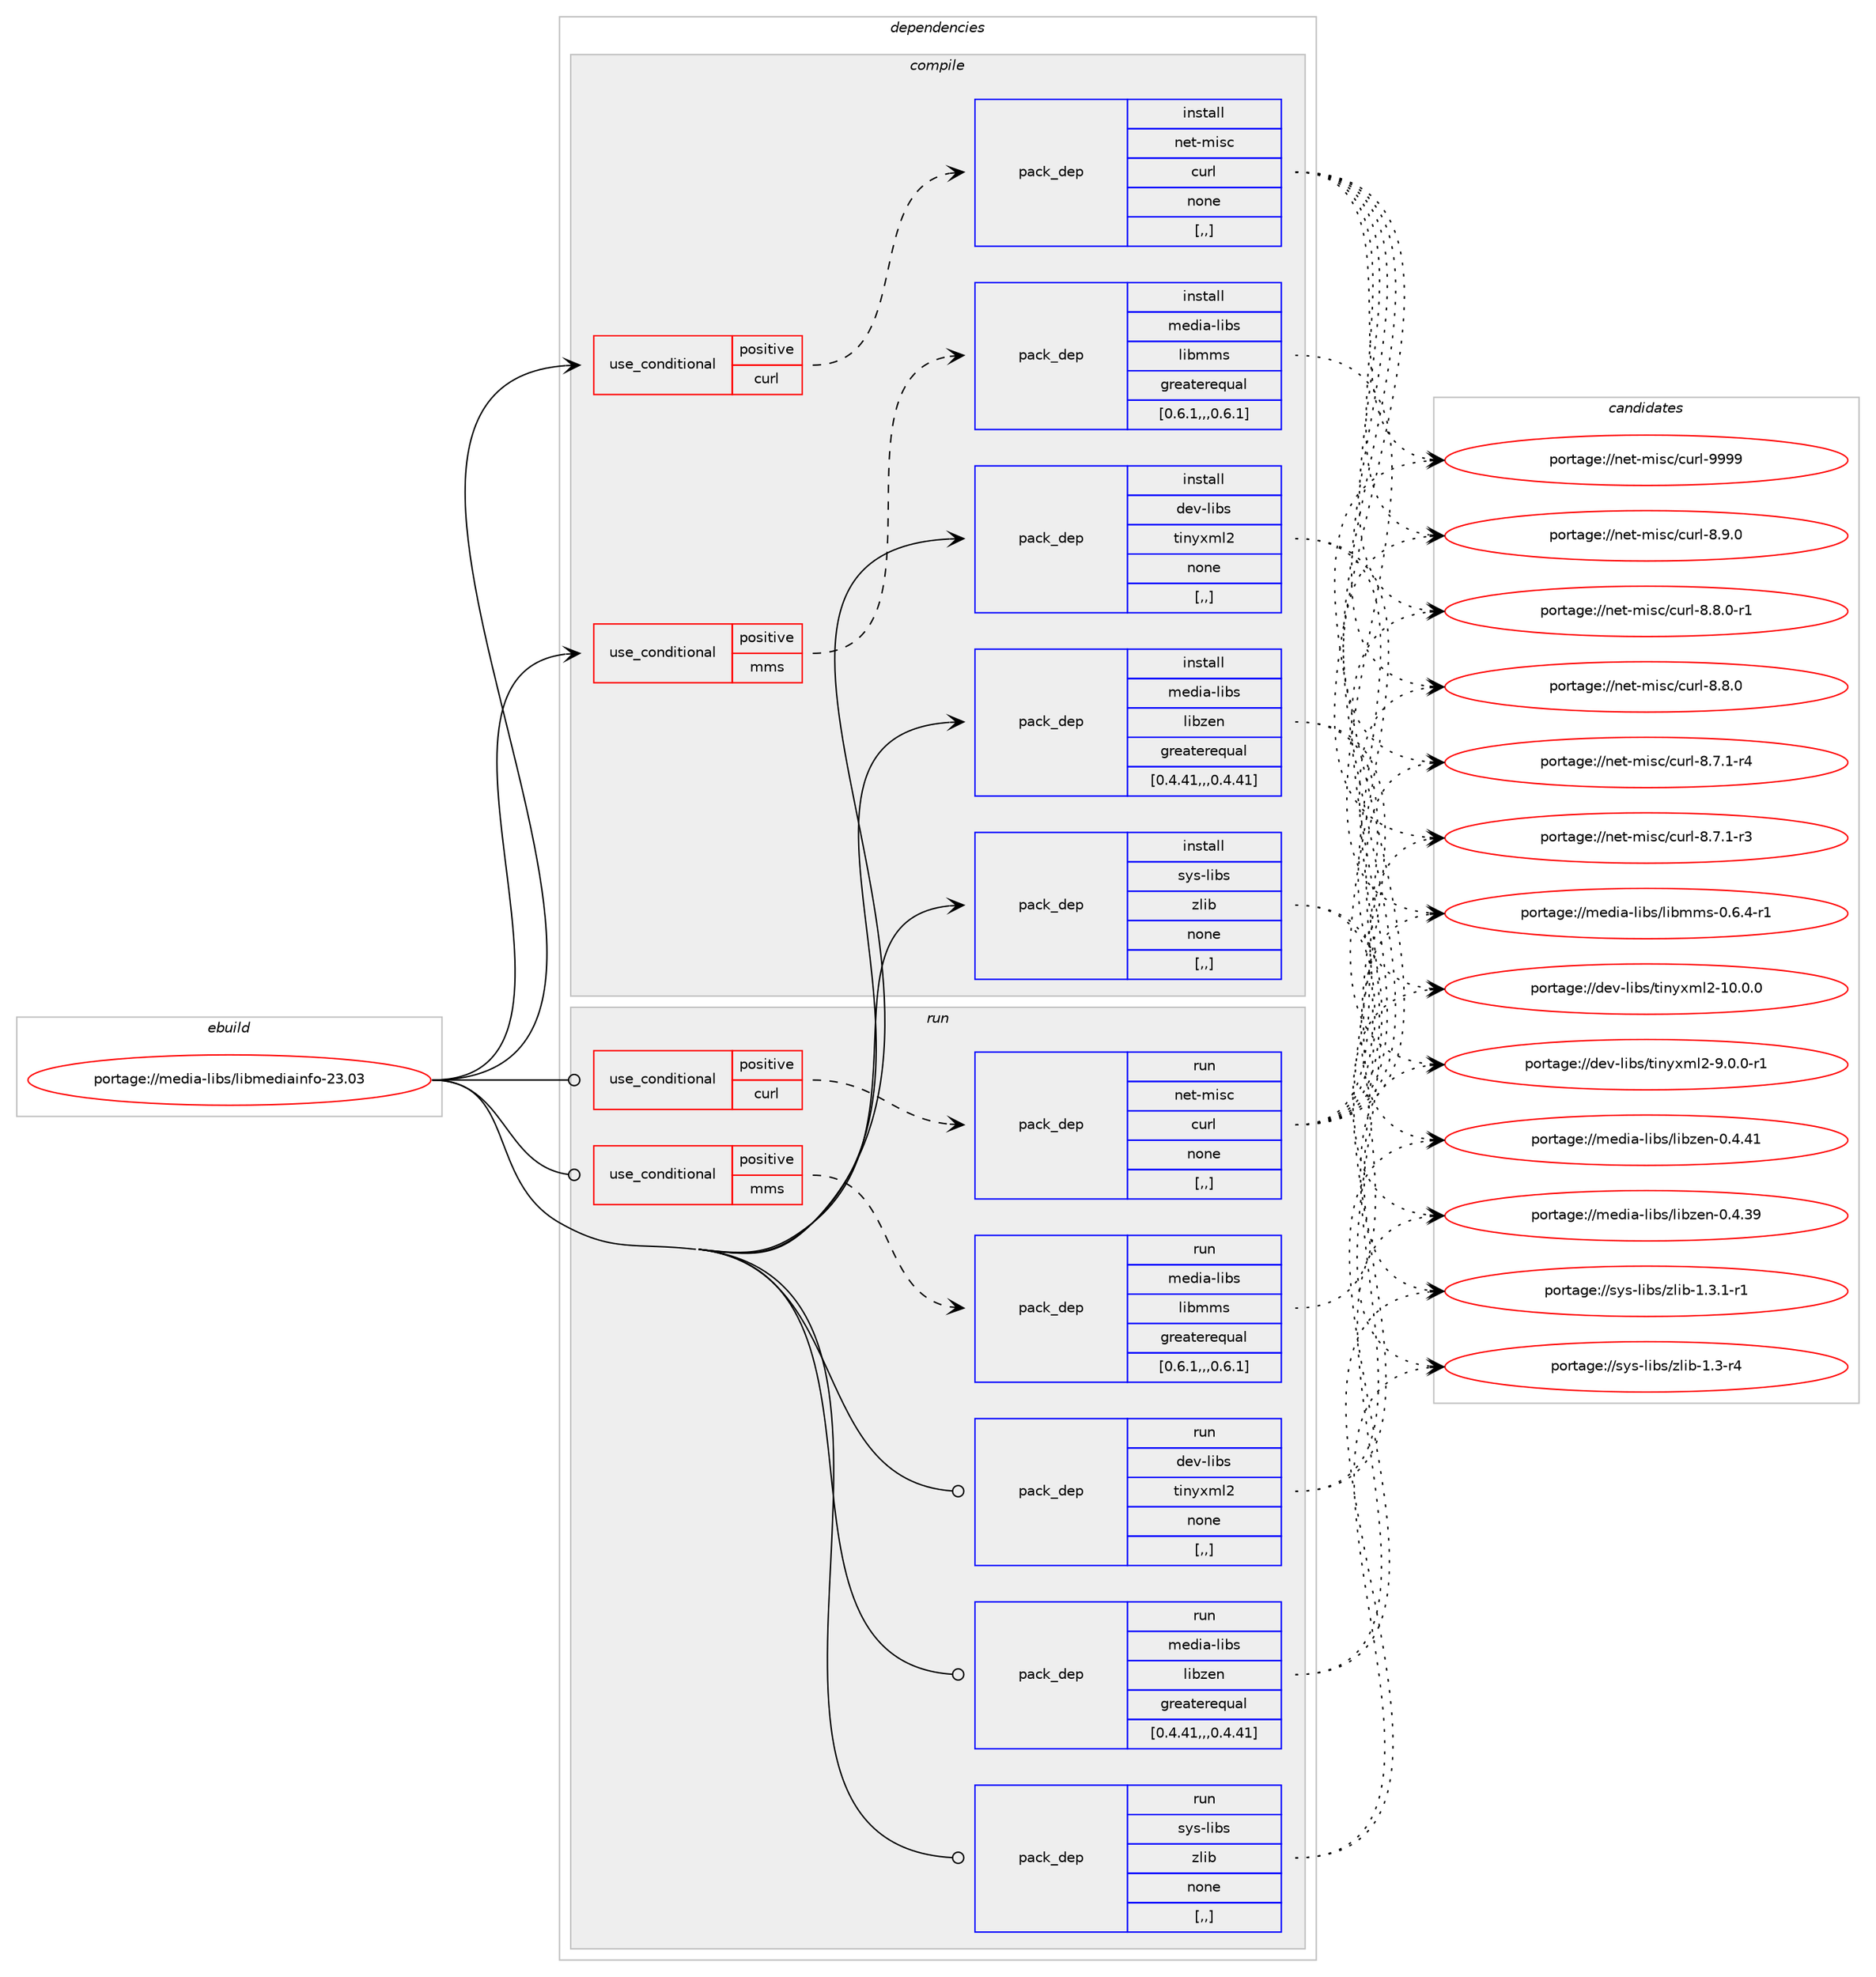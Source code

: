 digraph prolog {

# *************
# Graph options
# *************

newrank=true;
concentrate=true;
compound=true;
graph [rankdir=LR,fontname=Helvetica,fontsize=10,ranksep=1.5];#, ranksep=2.5, nodesep=0.2];
edge  [arrowhead=vee];
node  [fontname=Helvetica,fontsize=10];

# **********
# The ebuild
# **********

subgraph cluster_leftcol {
color=gray;
label=<<i>ebuild</i>>;
id [label="portage://media-libs/libmediainfo-23.03", color=red, width=4, href="../media-libs/libmediainfo-23.03.svg"];
}

# ****************
# The dependencies
# ****************

subgraph cluster_midcol {
color=gray;
label=<<i>dependencies</i>>;
subgraph cluster_compile {
fillcolor="#eeeeee";
style=filled;
label=<<i>compile</i>>;
subgraph cond75680 {
dependency299680 [label=<<TABLE BORDER="0" CELLBORDER="1" CELLSPACING="0" CELLPADDING="4"><TR><TD ROWSPAN="3" CELLPADDING="10">use_conditional</TD></TR><TR><TD>positive</TD></TR><TR><TD>curl</TD></TR></TABLE>>, shape=none, color=red];
subgraph pack221638 {
dependency299681 [label=<<TABLE BORDER="0" CELLBORDER="1" CELLSPACING="0" CELLPADDING="4" WIDTH="220"><TR><TD ROWSPAN="6" CELLPADDING="30">pack_dep</TD></TR><TR><TD WIDTH="110">install</TD></TR><TR><TD>net-misc</TD></TR><TR><TD>curl</TD></TR><TR><TD>none</TD></TR><TR><TD>[,,]</TD></TR></TABLE>>, shape=none, color=blue];
}
dependency299680:e -> dependency299681:w [weight=20,style="dashed",arrowhead="vee"];
}
id:e -> dependency299680:w [weight=20,style="solid",arrowhead="vee"];
subgraph cond75681 {
dependency299682 [label=<<TABLE BORDER="0" CELLBORDER="1" CELLSPACING="0" CELLPADDING="4"><TR><TD ROWSPAN="3" CELLPADDING="10">use_conditional</TD></TR><TR><TD>positive</TD></TR><TR><TD>mms</TD></TR></TABLE>>, shape=none, color=red];
subgraph pack221639 {
dependency299683 [label=<<TABLE BORDER="0" CELLBORDER="1" CELLSPACING="0" CELLPADDING="4" WIDTH="220"><TR><TD ROWSPAN="6" CELLPADDING="30">pack_dep</TD></TR><TR><TD WIDTH="110">install</TD></TR><TR><TD>media-libs</TD></TR><TR><TD>libmms</TD></TR><TR><TD>greaterequal</TD></TR><TR><TD>[0.6.1,,,0.6.1]</TD></TR></TABLE>>, shape=none, color=blue];
}
dependency299682:e -> dependency299683:w [weight=20,style="dashed",arrowhead="vee"];
}
id:e -> dependency299682:w [weight=20,style="solid",arrowhead="vee"];
subgraph pack221640 {
dependency299684 [label=<<TABLE BORDER="0" CELLBORDER="1" CELLSPACING="0" CELLPADDING="4" WIDTH="220"><TR><TD ROWSPAN="6" CELLPADDING="30">pack_dep</TD></TR><TR><TD WIDTH="110">install</TD></TR><TR><TD>dev-libs</TD></TR><TR><TD>tinyxml2</TD></TR><TR><TD>none</TD></TR><TR><TD>[,,]</TD></TR></TABLE>>, shape=none, color=blue];
}
id:e -> dependency299684:w [weight=20,style="solid",arrowhead="vee"];
subgraph pack221641 {
dependency299685 [label=<<TABLE BORDER="0" CELLBORDER="1" CELLSPACING="0" CELLPADDING="4" WIDTH="220"><TR><TD ROWSPAN="6" CELLPADDING="30">pack_dep</TD></TR><TR><TD WIDTH="110">install</TD></TR><TR><TD>media-libs</TD></TR><TR><TD>libzen</TD></TR><TR><TD>greaterequal</TD></TR><TR><TD>[0.4.41,,,0.4.41]</TD></TR></TABLE>>, shape=none, color=blue];
}
id:e -> dependency299685:w [weight=20,style="solid",arrowhead="vee"];
subgraph pack221642 {
dependency299686 [label=<<TABLE BORDER="0" CELLBORDER="1" CELLSPACING="0" CELLPADDING="4" WIDTH="220"><TR><TD ROWSPAN="6" CELLPADDING="30">pack_dep</TD></TR><TR><TD WIDTH="110">install</TD></TR><TR><TD>sys-libs</TD></TR><TR><TD>zlib</TD></TR><TR><TD>none</TD></TR><TR><TD>[,,]</TD></TR></TABLE>>, shape=none, color=blue];
}
id:e -> dependency299686:w [weight=20,style="solid",arrowhead="vee"];
}
subgraph cluster_compileandrun {
fillcolor="#eeeeee";
style=filled;
label=<<i>compile and run</i>>;
}
subgraph cluster_run {
fillcolor="#eeeeee";
style=filled;
label=<<i>run</i>>;
subgraph cond75682 {
dependency299687 [label=<<TABLE BORDER="0" CELLBORDER="1" CELLSPACING="0" CELLPADDING="4"><TR><TD ROWSPAN="3" CELLPADDING="10">use_conditional</TD></TR><TR><TD>positive</TD></TR><TR><TD>curl</TD></TR></TABLE>>, shape=none, color=red];
subgraph pack221643 {
dependency299688 [label=<<TABLE BORDER="0" CELLBORDER="1" CELLSPACING="0" CELLPADDING="4" WIDTH="220"><TR><TD ROWSPAN="6" CELLPADDING="30">pack_dep</TD></TR><TR><TD WIDTH="110">run</TD></TR><TR><TD>net-misc</TD></TR><TR><TD>curl</TD></TR><TR><TD>none</TD></TR><TR><TD>[,,]</TD></TR></TABLE>>, shape=none, color=blue];
}
dependency299687:e -> dependency299688:w [weight=20,style="dashed",arrowhead="vee"];
}
id:e -> dependency299687:w [weight=20,style="solid",arrowhead="odot"];
subgraph cond75683 {
dependency299689 [label=<<TABLE BORDER="0" CELLBORDER="1" CELLSPACING="0" CELLPADDING="4"><TR><TD ROWSPAN="3" CELLPADDING="10">use_conditional</TD></TR><TR><TD>positive</TD></TR><TR><TD>mms</TD></TR></TABLE>>, shape=none, color=red];
subgraph pack221644 {
dependency299690 [label=<<TABLE BORDER="0" CELLBORDER="1" CELLSPACING="0" CELLPADDING="4" WIDTH="220"><TR><TD ROWSPAN="6" CELLPADDING="30">pack_dep</TD></TR><TR><TD WIDTH="110">run</TD></TR><TR><TD>media-libs</TD></TR><TR><TD>libmms</TD></TR><TR><TD>greaterequal</TD></TR><TR><TD>[0.6.1,,,0.6.1]</TD></TR></TABLE>>, shape=none, color=blue];
}
dependency299689:e -> dependency299690:w [weight=20,style="dashed",arrowhead="vee"];
}
id:e -> dependency299689:w [weight=20,style="solid",arrowhead="odot"];
subgraph pack221645 {
dependency299691 [label=<<TABLE BORDER="0" CELLBORDER="1" CELLSPACING="0" CELLPADDING="4" WIDTH="220"><TR><TD ROWSPAN="6" CELLPADDING="30">pack_dep</TD></TR><TR><TD WIDTH="110">run</TD></TR><TR><TD>dev-libs</TD></TR><TR><TD>tinyxml2</TD></TR><TR><TD>none</TD></TR><TR><TD>[,,]</TD></TR></TABLE>>, shape=none, color=blue];
}
id:e -> dependency299691:w [weight=20,style="solid",arrowhead="odot"];
subgraph pack221646 {
dependency299692 [label=<<TABLE BORDER="0" CELLBORDER="1" CELLSPACING="0" CELLPADDING="4" WIDTH="220"><TR><TD ROWSPAN="6" CELLPADDING="30">pack_dep</TD></TR><TR><TD WIDTH="110">run</TD></TR><TR><TD>media-libs</TD></TR><TR><TD>libzen</TD></TR><TR><TD>greaterequal</TD></TR><TR><TD>[0.4.41,,,0.4.41]</TD></TR></TABLE>>, shape=none, color=blue];
}
id:e -> dependency299692:w [weight=20,style="solid",arrowhead="odot"];
subgraph pack221647 {
dependency299693 [label=<<TABLE BORDER="0" CELLBORDER="1" CELLSPACING="0" CELLPADDING="4" WIDTH="220"><TR><TD ROWSPAN="6" CELLPADDING="30">pack_dep</TD></TR><TR><TD WIDTH="110">run</TD></TR><TR><TD>sys-libs</TD></TR><TR><TD>zlib</TD></TR><TR><TD>none</TD></TR><TR><TD>[,,]</TD></TR></TABLE>>, shape=none, color=blue];
}
id:e -> dependency299693:w [weight=20,style="solid",arrowhead="odot"];
}
}

# **************
# The candidates
# **************

subgraph cluster_choices {
rank=same;
color=gray;
label=<<i>candidates</i>>;

subgraph choice221638 {
color=black;
nodesep=1;
choice110101116451091051159947991171141084557575757 [label="portage://net-misc/curl-9999", color=red, width=4,href="../net-misc/curl-9999.svg"];
choice11010111645109105115994799117114108455646574648 [label="portage://net-misc/curl-8.9.0", color=red, width=4,href="../net-misc/curl-8.9.0.svg"];
choice110101116451091051159947991171141084556465646484511449 [label="portage://net-misc/curl-8.8.0-r1", color=red, width=4,href="../net-misc/curl-8.8.0-r1.svg"];
choice11010111645109105115994799117114108455646564648 [label="portage://net-misc/curl-8.8.0", color=red, width=4,href="../net-misc/curl-8.8.0.svg"];
choice110101116451091051159947991171141084556465546494511452 [label="portage://net-misc/curl-8.7.1-r4", color=red, width=4,href="../net-misc/curl-8.7.1-r4.svg"];
choice110101116451091051159947991171141084556465546494511451 [label="portage://net-misc/curl-8.7.1-r3", color=red, width=4,href="../net-misc/curl-8.7.1-r3.svg"];
dependency299681:e -> choice110101116451091051159947991171141084557575757:w [style=dotted,weight="100"];
dependency299681:e -> choice11010111645109105115994799117114108455646574648:w [style=dotted,weight="100"];
dependency299681:e -> choice110101116451091051159947991171141084556465646484511449:w [style=dotted,weight="100"];
dependency299681:e -> choice11010111645109105115994799117114108455646564648:w [style=dotted,weight="100"];
dependency299681:e -> choice110101116451091051159947991171141084556465546494511452:w [style=dotted,weight="100"];
dependency299681:e -> choice110101116451091051159947991171141084556465546494511451:w [style=dotted,weight="100"];
}
subgraph choice221639 {
color=black;
nodesep=1;
choice10910110010597451081059811547108105981091091154548465446524511449 [label="portage://media-libs/libmms-0.6.4-r1", color=red, width=4,href="../media-libs/libmms-0.6.4-r1.svg"];
dependency299683:e -> choice10910110010597451081059811547108105981091091154548465446524511449:w [style=dotted,weight="100"];
}
subgraph choice221640 {
color=black;
nodesep=1;
choice1001011184510810598115471161051101211201091085045494846484648 [label="portage://dev-libs/tinyxml2-10.0.0", color=red, width=4,href="../dev-libs/tinyxml2-10.0.0.svg"];
choice100101118451081059811547116105110121120109108504557464846484511449 [label="portage://dev-libs/tinyxml2-9.0.0-r1", color=red, width=4,href="../dev-libs/tinyxml2-9.0.0-r1.svg"];
dependency299684:e -> choice1001011184510810598115471161051101211201091085045494846484648:w [style=dotted,weight="100"];
dependency299684:e -> choice100101118451081059811547116105110121120109108504557464846484511449:w [style=dotted,weight="100"];
}
subgraph choice221641 {
color=black;
nodesep=1;
choice109101100105974510810598115471081059812210111045484652465249 [label="portage://media-libs/libzen-0.4.41", color=red, width=4,href="../media-libs/libzen-0.4.41.svg"];
choice109101100105974510810598115471081059812210111045484652465157 [label="portage://media-libs/libzen-0.4.39", color=red, width=4,href="../media-libs/libzen-0.4.39.svg"];
dependency299685:e -> choice109101100105974510810598115471081059812210111045484652465249:w [style=dotted,weight="100"];
dependency299685:e -> choice109101100105974510810598115471081059812210111045484652465157:w [style=dotted,weight="100"];
}
subgraph choice221642 {
color=black;
nodesep=1;
choice115121115451081059811547122108105984549465146494511449 [label="portage://sys-libs/zlib-1.3.1-r1", color=red, width=4,href="../sys-libs/zlib-1.3.1-r1.svg"];
choice11512111545108105981154712210810598454946514511452 [label="portage://sys-libs/zlib-1.3-r4", color=red, width=4,href="../sys-libs/zlib-1.3-r4.svg"];
dependency299686:e -> choice115121115451081059811547122108105984549465146494511449:w [style=dotted,weight="100"];
dependency299686:e -> choice11512111545108105981154712210810598454946514511452:w [style=dotted,weight="100"];
}
subgraph choice221643 {
color=black;
nodesep=1;
choice110101116451091051159947991171141084557575757 [label="portage://net-misc/curl-9999", color=red, width=4,href="../net-misc/curl-9999.svg"];
choice11010111645109105115994799117114108455646574648 [label="portage://net-misc/curl-8.9.0", color=red, width=4,href="../net-misc/curl-8.9.0.svg"];
choice110101116451091051159947991171141084556465646484511449 [label="portage://net-misc/curl-8.8.0-r1", color=red, width=4,href="../net-misc/curl-8.8.0-r1.svg"];
choice11010111645109105115994799117114108455646564648 [label="portage://net-misc/curl-8.8.0", color=red, width=4,href="../net-misc/curl-8.8.0.svg"];
choice110101116451091051159947991171141084556465546494511452 [label="portage://net-misc/curl-8.7.1-r4", color=red, width=4,href="../net-misc/curl-8.7.1-r4.svg"];
choice110101116451091051159947991171141084556465546494511451 [label="portage://net-misc/curl-8.7.1-r3", color=red, width=4,href="../net-misc/curl-8.7.1-r3.svg"];
dependency299688:e -> choice110101116451091051159947991171141084557575757:w [style=dotted,weight="100"];
dependency299688:e -> choice11010111645109105115994799117114108455646574648:w [style=dotted,weight="100"];
dependency299688:e -> choice110101116451091051159947991171141084556465646484511449:w [style=dotted,weight="100"];
dependency299688:e -> choice11010111645109105115994799117114108455646564648:w [style=dotted,weight="100"];
dependency299688:e -> choice110101116451091051159947991171141084556465546494511452:w [style=dotted,weight="100"];
dependency299688:e -> choice110101116451091051159947991171141084556465546494511451:w [style=dotted,weight="100"];
}
subgraph choice221644 {
color=black;
nodesep=1;
choice10910110010597451081059811547108105981091091154548465446524511449 [label="portage://media-libs/libmms-0.6.4-r1", color=red, width=4,href="../media-libs/libmms-0.6.4-r1.svg"];
dependency299690:e -> choice10910110010597451081059811547108105981091091154548465446524511449:w [style=dotted,weight="100"];
}
subgraph choice221645 {
color=black;
nodesep=1;
choice1001011184510810598115471161051101211201091085045494846484648 [label="portage://dev-libs/tinyxml2-10.0.0", color=red, width=4,href="../dev-libs/tinyxml2-10.0.0.svg"];
choice100101118451081059811547116105110121120109108504557464846484511449 [label="portage://dev-libs/tinyxml2-9.0.0-r1", color=red, width=4,href="../dev-libs/tinyxml2-9.0.0-r1.svg"];
dependency299691:e -> choice1001011184510810598115471161051101211201091085045494846484648:w [style=dotted,weight="100"];
dependency299691:e -> choice100101118451081059811547116105110121120109108504557464846484511449:w [style=dotted,weight="100"];
}
subgraph choice221646 {
color=black;
nodesep=1;
choice109101100105974510810598115471081059812210111045484652465249 [label="portage://media-libs/libzen-0.4.41", color=red, width=4,href="../media-libs/libzen-0.4.41.svg"];
choice109101100105974510810598115471081059812210111045484652465157 [label="portage://media-libs/libzen-0.4.39", color=red, width=4,href="../media-libs/libzen-0.4.39.svg"];
dependency299692:e -> choice109101100105974510810598115471081059812210111045484652465249:w [style=dotted,weight="100"];
dependency299692:e -> choice109101100105974510810598115471081059812210111045484652465157:w [style=dotted,weight="100"];
}
subgraph choice221647 {
color=black;
nodesep=1;
choice115121115451081059811547122108105984549465146494511449 [label="portage://sys-libs/zlib-1.3.1-r1", color=red, width=4,href="../sys-libs/zlib-1.3.1-r1.svg"];
choice11512111545108105981154712210810598454946514511452 [label="portage://sys-libs/zlib-1.3-r4", color=red, width=4,href="../sys-libs/zlib-1.3-r4.svg"];
dependency299693:e -> choice115121115451081059811547122108105984549465146494511449:w [style=dotted,weight="100"];
dependency299693:e -> choice11512111545108105981154712210810598454946514511452:w [style=dotted,weight="100"];
}
}

}
